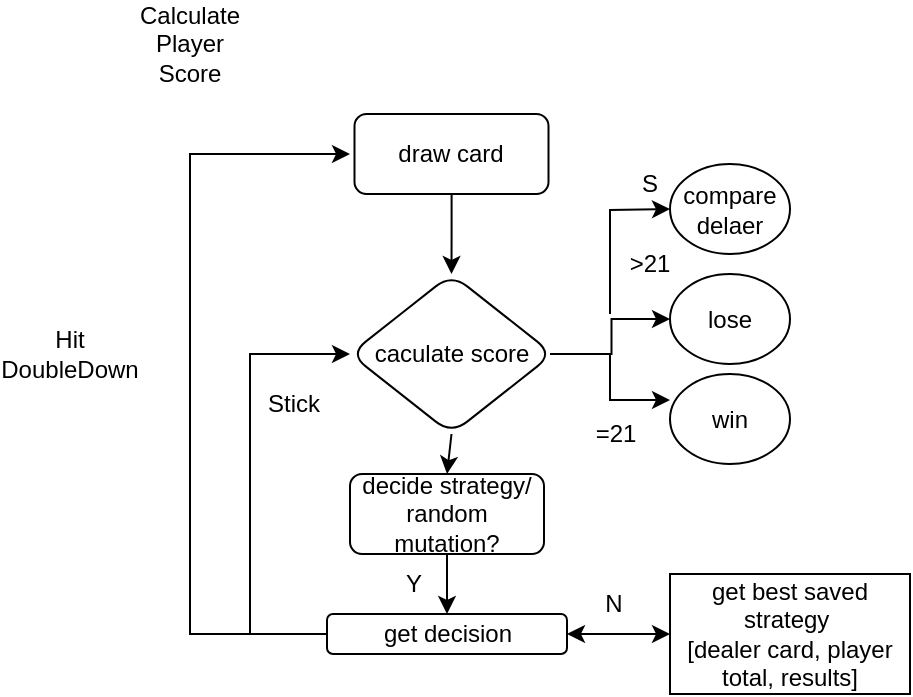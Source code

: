 <mxfile version="22.0.8" type="device">
  <diagram name="Page-1" id="c7558073-3199-34d8-9f00-42111426c3f3">
    <mxGraphModel dx="954" dy="610" grid="1" gridSize="10" guides="1" tooltips="1" connect="1" arrows="1" fold="1" page="1" pageScale="1" pageWidth="826" pageHeight="1169" background="none" math="0" shadow="0">
      <root>
        <mxCell id="0" />
        <mxCell id="1" parent="0" />
        <mxCell id="iilJDLwoaOfIS8HcgSTI-126" value="" style="group" vertex="1" connectable="0" parent="1">
          <mxGeometry x="110" y="450" width="450" height="340" as="geometry" />
        </mxCell>
        <mxCell id="iilJDLwoaOfIS8HcgSTI-96" value="draw card" style="rounded=1;whiteSpace=wrap;html=1;" vertex="1" parent="iilJDLwoaOfIS8HcgSTI-126">
          <mxGeometry x="172.25" y="50" width="97" height="40" as="geometry" />
        </mxCell>
        <mxCell id="iilJDLwoaOfIS8HcgSTI-101" value="caculate score" style="rhombus;whiteSpace=wrap;html=1;rounded=1;" vertex="1" parent="iilJDLwoaOfIS8HcgSTI-126">
          <mxGeometry x="170" y="130" width="101.5" height="80" as="geometry" />
        </mxCell>
        <mxCell id="iilJDLwoaOfIS8HcgSTI-102" value="" style="edgeStyle=orthogonalEdgeStyle;rounded=0;orthogonalLoop=1;jettySize=auto;html=1;" edge="1" parent="iilJDLwoaOfIS8HcgSTI-126" source="iilJDLwoaOfIS8HcgSTI-96" target="iilJDLwoaOfIS8HcgSTI-101">
          <mxGeometry relative="1" as="geometry" />
        </mxCell>
        <mxCell id="iilJDLwoaOfIS8HcgSTI-103" value="lose" style="ellipse;whiteSpace=wrap;html=1;rounded=1;" vertex="1" parent="iilJDLwoaOfIS8HcgSTI-126">
          <mxGeometry x="330" y="130" width="60" height="45" as="geometry" />
        </mxCell>
        <mxCell id="iilJDLwoaOfIS8HcgSTI-104" value="" style="edgeStyle=orthogonalEdgeStyle;rounded=0;orthogonalLoop=1;jettySize=auto;html=1;" edge="1" parent="iilJDLwoaOfIS8HcgSTI-126" source="iilJDLwoaOfIS8HcgSTI-101" target="iilJDLwoaOfIS8HcgSTI-103">
          <mxGeometry relative="1" as="geometry" />
        </mxCell>
        <mxCell id="iilJDLwoaOfIS8HcgSTI-105" value="&amp;gt;21" style="text;html=1;strokeColor=none;fillColor=none;align=center;verticalAlign=middle;whiteSpace=wrap;rounded=0;" vertex="1" parent="iilJDLwoaOfIS8HcgSTI-126">
          <mxGeometry x="290" y="110" width="60" height="30" as="geometry" />
        </mxCell>
        <mxCell id="iilJDLwoaOfIS8HcgSTI-106" value="win" style="ellipse;whiteSpace=wrap;html=1;rounded=1;" vertex="1" parent="iilJDLwoaOfIS8HcgSTI-126">
          <mxGeometry x="330" y="180" width="60" height="45" as="geometry" />
        </mxCell>
        <mxCell id="iilJDLwoaOfIS8HcgSTI-108" value="" style="endArrow=classic;html=1;rounded=0;entryX=0;entryY=0.289;entryDx=0;entryDy=0;entryPerimeter=0;" edge="1" parent="iilJDLwoaOfIS8HcgSTI-126" target="iilJDLwoaOfIS8HcgSTI-106">
          <mxGeometry width="50" height="50" relative="1" as="geometry">
            <mxPoint x="270" y="170" as="sourcePoint" />
            <mxPoint x="320" y="120" as="targetPoint" />
            <Array as="points">
              <mxPoint x="300" y="170" />
              <mxPoint x="300" y="193" />
            </Array>
          </mxGeometry>
        </mxCell>
        <mxCell id="iilJDLwoaOfIS8HcgSTI-109" value="=21" style="text;html=1;strokeColor=none;fillColor=none;align=center;verticalAlign=middle;whiteSpace=wrap;rounded=0;" vertex="1" parent="iilJDLwoaOfIS8HcgSTI-126">
          <mxGeometry x="273" y="195" width="60" height="30" as="geometry" />
        </mxCell>
        <mxCell id="iilJDLwoaOfIS8HcgSTI-110" value="decide strategy/&lt;br&gt;random mutation?" style="rounded=1;whiteSpace=wrap;html=1;" vertex="1" parent="iilJDLwoaOfIS8HcgSTI-126">
          <mxGeometry x="170" y="230" width="97" height="40" as="geometry" />
        </mxCell>
        <mxCell id="iilJDLwoaOfIS8HcgSTI-111" value="get decision" style="whiteSpace=wrap;html=1;rounded=1;" vertex="1" parent="iilJDLwoaOfIS8HcgSTI-126">
          <mxGeometry x="158.5" y="300" width="120" height="20" as="geometry" />
        </mxCell>
        <mxCell id="iilJDLwoaOfIS8HcgSTI-113" value="N" style="text;html=1;strokeColor=none;fillColor=none;align=center;verticalAlign=middle;whiteSpace=wrap;rounded=0;" vertex="1" parent="iilJDLwoaOfIS8HcgSTI-126">
          <mxGeometry x="271.5" y="280" width="60" height="30" as="geometry" />
        </mxCell>
        <mxCell id="iilJDLwoaOfIS8HcgSTI-114" value="get best saved strategy&amp;nbsp;&lt;br&gt;[dealer card, player total, results]" style="rounded=0;whiteSpace=wrap;html=1;" vertex="1" parent="iilJDLwoaOfIS8HcgSTI-126">
          <mxGeometry x="330" y="280" width="120" height="60" as="geometry" />
        </mxCell>
        <mxCell id="iilJDLwoaOfIS8HcgSTI-115" value="" style="endArrow=classic;startArrow=classic;html=1;rounded=0;exitX=1;exitY=0.5;exitDx=0;exitDy=0;entryX=0;entryY=0.5;entryDx=0;entryDy=0;" edge="1" parent="iilJDLwoaOfIS8HcgSTI-126" source="iilJDLwoaOfIS8HcgSTI-111" target="iilJDLwoaOfIS8HcgSTI-114">
          <mxGeometry width="50" height="50" relative="1" as="geometry">
            <mxPoint x="280" y="200" as="sourcePoint" />
            <mxPoint x="330" y="150" as="targetPoint" />
          </mxGeometry>
        </mxCell>
        <mxCell id="iilJDLwoaOfIS8HcgSTI-116" value="Y" style="text;html=1;strokeColor=none;fillColor=none;align=center;verticalAlign=middle;whiteSpace=wrap;rounded=0;" vertex="1" parent="iilJDLwoaOfIS8HcgSTI-126">
          <mxGeometry x="172.25" y="270" width="60" height="30" as="geometry" />
        </mxCell>
        <mxCell id="iilJDLwoaOfIS8HcgSTI-117" value="" style="endArrow=classic;html=1;rounded=0;exitX=0;exitY=0.5;exitDx=0;exitDy=0;" edge="1" parent="iilJDLwoaOfIS8HcgSTI-126" source="iilJDLwoaOfIS8HcgSTI-111">
          <mxGeometry width="50" height="50" relative="1" as="geometry">
            <mxPoint x="50" y="260" as="sourcePoint" />
            <mxPoint x="170" y="70" as="targetPoint" />
            <Array as="points">
              <mxPoint x="90" y="310" />
              <mxPoint x="90" y="170" />
              <mxPoint x="90" y="70" />
            </Array>
          </mxGeometry>
        </mxCell>
        <mxCell id="iilJDLwoaOfIS8HcgSTI-112" value="" style="edgeStyle=orthogonalEdgeStyle;rounded=0;orthogonalLoop=1;jettySize=auto;html=1;" edge="1" parent="iilJDLwoaOfIS8HcgSTI-126" source="iilJDLwoaOfIS8HcgSTI-110" target="iilJDLwoaOfIS8HcgSTI-111">
          <mxGeometry relative="1" as="geometry" />
        </mxCell>
        <mxCell id="iilJDLwoaOfIS8HcgSTI-118" value="" style="endArrow=classic;html=1;rounded=0;exitX=0.5;exitY=1;exitDx=0;exitDy=0;entryX=0.5;entryY=0;entryDx=0;entryDy=0;" edge="1" parent="iilJDLwoaOfIS8HcgSTI-126" source="iilJDLwoaOfIS8HcgSTI-101" target="iilJDLwoaOfIS8HcgSTI-110">
          <mxGeometry width="50" height="50" relative="1" as="geometry">
            <mxPoint x="-80" y="230" as="sourcePoint" />
            <mxPoint x="-30" y="180" as="targetPoint" />
          </mxGeometry>
        </mxCell>
        <mxCell id="iilJDLwoaOfIS8HcgSTI-119" value="" style="endArrow=classic;html=1;rounded=0;entryX=0;entryY=0.5;entryDx=0;entryDy=0;" edge="1" parent="iilJDLwoaOfIS8HcgSTI-126" target="iilJDLwoaOfIS8HcgSTI-101">
          <mxGeometry width="50" height="50" relative="1" as="geometry">
            <mxPoint x="120" y="310" as="sourcePoint" />
            <mxPoint x="120" y="170" as="targetPoint" />
            <Array as="points">
              <mxPoint x="120" y="170" />
            </Array>
          </mxGeometry>
        </mxCell>
        <mxCell id="iilJDLwoaOfIS8HcgSTI-120" value="Hit&lt;br&gt;DoubleDown" style="text;html=1;strokeColor=none;fillColor=none;align=center;verticalAlign=middle;whiteSpace=wrap;rounded=0;" vertex="1" parent="iilJDLwoaOfIS8HcgSTI-126">
          <mxGeometry y="155" width="60" height="30" as="geometry" />
        </mxCell>
        <mxCell id="iilJDLwoaOfIS8HcgSTI-121" value="Stick" style="text;html=1;strokeColor=none;fillColor=none;align=center;verticalAlign=middle;whiteSpace=wrap;rounded=0;" vertex="1" parent="iilJDLwoaOfIS8HcgSTI-126">
          <mxGeometry x="112.25" y="180" width="60" height="30" as="geometry" />
        </mxCell>
        <mxCell id="iilJDLwoaOfIS8HcgSTI-122" value="compare&lt;br&gt;delaer" style="ellipse;whiteSpace=wrap;html=1;rounded=1;" vertex="1" parent="iilJDLwoaOfIS8HcgSTI-126">
          <mxGeometry x="330" y="75" width="60" height="45" as="geometry" />
        </mxCell>
        <mxCell id="iilJDLwoaOfIS8HcgSTI-123" value="" style="endArrow=classic;html=1;rounded=0;entryX=0;entryY=0.5;entryDx=0;entryDy=0;" edge="1" parent="iilJDLwoaOfIS8HcgSTI-126" target="iilJDLwoaOfIS8HcgSTI-122">
          <mxGeometry width="50" height="50" relative="1" as="geometry">
            <mxPoint x="300" y="150" as="sourcePoint" />
            <mxPoint x="330" y="150" as="targetPoint" />
            <Array as="points">
              <mxPoint x="300" y="98" />
            </Array>
          </mxGeometry>
        </mxCell>
        <mxCell id="iilJDLwoaOfIS8HcgSTI-124" value="S" style="text;html=1;strokeColor=none;fillColor=none;align=center;verticalAlign=middle;whiteSpace=wrap;rounded=0;" vertex="1" parent="iilJDLwoaOfIS8HcgSTI-126">
          <mxGeometry x="290" y="70" width="60" height="30" as="geometry" />
        </mxCell>
        <mxCell id="iilJDLwoaOfIS8HcgSTI-125" value="Calculate Player Score" style="text;html=1;strokeColor=none;fillColor=none;align=center;verticalAlign=middle;whiteSpace=wrap;rounded=0;" vertex="1" parent="iilJDLwoaOfIS8HcgSTI-126">
          <mxGeometry x="60" width="60" height="30" as="geometry" />
        </mxCell>
      </root>
    </mxGraphModel>
  </diagram>
</mxfile>
